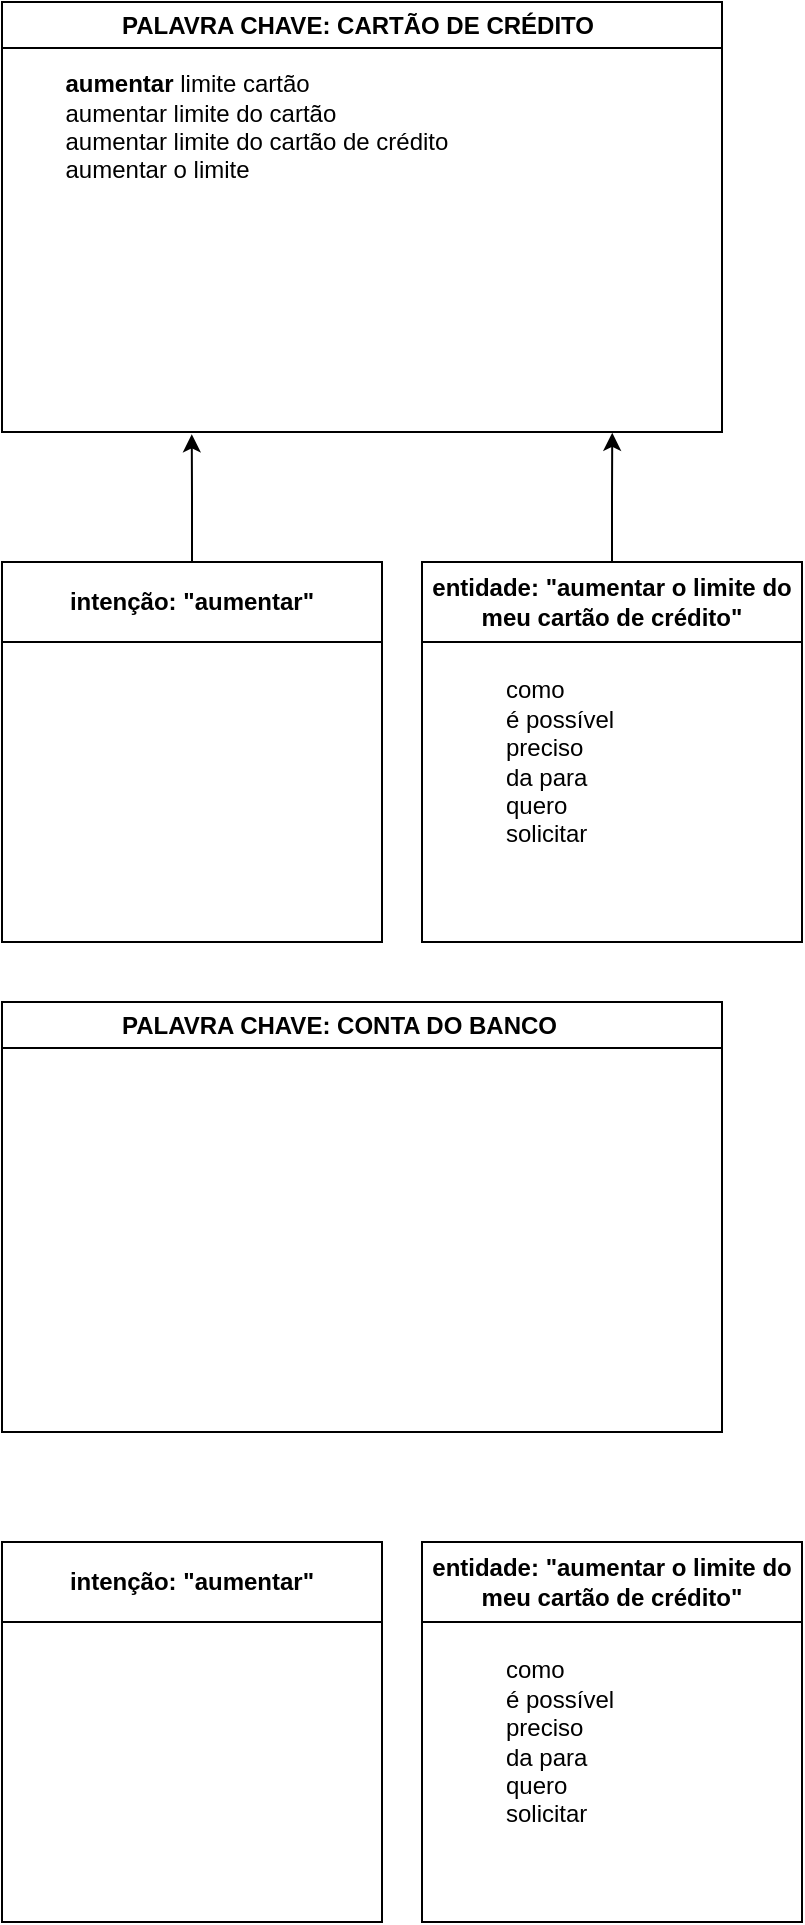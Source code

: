 <mxfile version="21.3.6" type="github">
  <diagram name="Page-1" id="c7558073-3199-34d8-9f00-42111426c3f3">
    <mxGraphModel dx="1434" dy="333" grid="1" gridSize="10" guides="1" tooltips="1" connect="1" arrows="1" fold="1" page="1" pageScale="1" pageWidth="826" pageHeight="1169" background="none" math="0" shadow="0">
      <root>
        <mxCell id="0" />
        <mxCell id="1" parent="0" />
        <mxCell id="VL0ZfdFCA3tK70g8sOQA-100" value="PALAVRA CHAVE: CARTÃO DE CRÉDITO&lt;span style=&quot;white-space: pre;&quot;&gt;&#x9;&lt;/span&gt;" style="swimlane;whiteSpace=wrap;html=1;" vertex="1" parent="1">
          <mxGeometry x="-40" y="10" width="360" height="215" as="geometry" />
        </mxCell>
        <mxCell id="VL0ZfdFCA3tK70g8sOQA-104" value="&lt;div style=&quot;text-align: left;&quot;&gt;&lt;span style=&quot;background-color: initial;&quot;&gt;&lt;b&gt;aumentar &lt;/b&gt;limite cartão&lt;/span&gt;&lt;/div&gt;&lt;div style=&quot;text-align: left;&quot;&gt;&lt;span style=&quot;background-color: initial;&quot;&gt;aumentar limite do cartão&lt;/span&gt;&lt;/div&gt;&lt;div style=&quot;text-align: left;&quot;&gt;&lt;span style=&quot;background-color: initial;&quot;&gt;aumentar limite do cartão de crédito&lt;/span&gt;&lt;/div&gt;&lt;div style=&quot;text-align: left;&quot;&gt;&lt;span style=&quot;background-color: initial;&quot;&gt;aumentar o limite&lt;/span&gt;&lt;/div&gt;&lt;div style=&quot;&quot;&gt;&lt;div style=&quot;text-align: left;&quot;&gt;&lt;span style=&quot;background-color: initial; color: rgb(255, 255, 255); margin: 0px; padding: 0px; box-sizing: border-box;&quot;&gt;&lt;b&gt;Como&lt;/b&gt;&lt;/span&gt;&lt;span style=&quot;background-color: initial; color: rgb(255, 255, 255);&quot;&gt;&amp;nbsp;aumentar o limite do meu cartão de crédito&lt;/span&gt;&lt;/div&gt;&lt;span style=&quot;color: rgb(255, 255, 255); background-color: initial; margin: 0px; padding: 0px; box-sizing: border-box;&quot;&gt;&lt;div style=&quot;text-align: left;&quot;&gt;&lt;span style=&quot;background-color: initial; margin: 0px; padding: 0px; box-sizing: border-box;&quot;&gt;&lt;b&gt;É possível&lt;/b&gt;&lt;/span&gt;&lt;span style=&quot;background-color: initial;&quot;&gt;&amp;nbsp;aumentar o limite do meu cartão de crédito?&lt;/span&gt;&lt;/div&gt;&lt;/span&gt;&lt;span style=&quot;color: rgb(255, 255, 255); background-color: initial; margin: 0px; padding: 0px; box-sizing: border-box;&quot;&gt;&lt;div style=&quot;text-align: left;&quot;&gt;&lt;span style=&quot;background-color: initial; margin: 0px; padding: 0px; box-sizing: border-box;&quot;&gt;&lt;b&gt;Preciso&lt;/b&gt;&lt;/span&gt;&lt;span style=&quot;background-color: initial;&quot;&gt;&lt;b&gt;&amp;nbsp;&lt;/b&gt;aumentar o limite do meu cartão de crédito&lt;/span&gt;&lt;/div&gt;&lt;/span&gt;&lt;span style=&quot;color: rgb(255, 255, 255); background-color: initial; margin: 0px; padding: 0px; box-sizing: border-box;&quot;&gt;&lt;div style=&quot;text-align: left;&quot;&gt;&lt;span style=&quot;background-color: initial; margin: 0px; padding: 0px; box-sizing: border-box;&quot;&gt;&lt;b&gt;Da para&lt;/b&gt;&lt;/span&gt;&lt;span style=&quot;background-color: initial;&quot;&gt;&amp;nbsp;aumentar o limite do cartão de crédito?&lt;/span&gt;&lt;/div&gt;&lt;/span&gt;&lt;span style=&quot;color: rgb(255, 255, 255); background-color: initial; margin: 0px; padding: 0px; box-sizing: border-box;&quot;&gt;&lt;div style=&quot;text-align: left;&quot;&gt;&lt;span style=&quot;background-color: initial; margin: 0px; padding: 0px; box-sizing: border-box;&quot;&gt;&lt;b&gt;Quero&lt;/b&gt;&lt;/span&gt;&lt;span style=&quot;background-color: initial;&quot;&gt;&lt;b&gt;&amp;nbsp;&lt;/b&gt;alterar a senha do meu cartão de crédito&lt;/span&gt;&lt;/div&gt;&lt;div style=&quot;text-align: left;&quot;&gt;&lt;span style=&quot;background-color: initial;&quot;&gt;&lt;b&gt;solicitar &lt;/b&gt;aumento do limite&amp;nbsp;&lt;/span&gt;&lt;/div&gt;&lt;div style=&quot;text-align: left;&quot;&gt;&lt;span style=&quot;background-color: initial;&quot;&gt;&lt;br&gt;&lt;/span&gt;&lt;/div&gt;&lt;/span&gt;&lt;span style=&quot;background-color: initial;&quot;&gt;&lt;br&gt;&lt;/span&gt;&lt;/div&gt;" style="text;html=1;align=center;verticalAlign=middle;resizable=0;points=[];autosize=1;strokeColor=none;fillColor=none;" vertex="1" parent="VL0ZfdFCA3tK70g8sOQA-100">
          <mxGeometry x="20" y="25" width="320" height="190" as="geometry" />
        </mxCell>
        <mxCell id="VL0ZfdFCA3tK70g8sOQA-113" style="edgeStyle=orthogonalEdgeStyle;rounded=0;orthogonalLoop=1;jettySize=auto;html=1;exitX=0.5;exitY=0;exitDx=0;exitDy=0;entryX=0.234;entryY=1.006;entryDx=0;entryDy=0;entryPerimeter=0;" edge="1" parent="1" source="VL0ZfdFCA3tK70g8sOQA-106" target="VL0ZfdFCA3tK70g8sOQA-104">
          <mxGeometry relative="1" as="geometry" />
        </mxCell>
        <mxCell id="VL0ZfdFCA3tK70g8sOQA-106" value="intenção:&amp;nbsp;&quot;aumentar&quot;" style="swimlane;whiteSpace=wrap;html=1;startSize=40;" vertex="1" parent="1">
          <mxGeometry x="-40" y="290" width="190" height="190" as="geometry" />
        </mxCell>
        <mxCell id="VL0ZfdFCA3tK70g8sOQA-107" value="&lt;div style=&quot;text-align: left;&quot;&gt;&lt;br&gt;&lt;/div&gt;" style="text;html=1;align=center;verticalAlign=middle;resizable=0;points=[];autosize=1;strokeColor=none;fillColor=none;" vertex="1" parent="VL0ZfdFCA3tK70g8sOQA-106">
          <mxGeometry x="110" y="50" width="20" height="30" as="geometry" />
        </mxCell>
        <mxCell id="VL0ZfdFCA3tK70g8sOQA-114" style="edgeStyle=orthogonalEdgeStyle;rounded=0;orthogonalLoop=1;jettySize=auto;html=1;entryX=0.891;entryY=1.002;entryDx=0;entryDy=0;entryPerimeter=0;" edge="1" parent="1" source="VL0ZfdFCA3tK70g8sOQA-110" target="VL0ZfdFCA3tK70g8sOQA-104">
          <mxGeometry relative="1" as="geometry" />
        </mxCell>
        <mxCell id="VL0ZfdFCA3tK70g8sOQA-110" value="entidade:&amp;nbsp;&quot;aumentar o limite do meu cartão de crédito&quot;" style="swimlane;whiteSpace=wrap;html=1;startSize=40;" vertex="1" parent="1">
          <mxGeometry x="170" y="290" width="190" height="190" as="geometry" />
        </mxCell>
        <mxCell id="VL0ZfdFCA3tK70g8sOQA-111" value="&lt;div style=&quot;text-align: left;&quot;&gt;&lt;br&gt;&lt;/div&gt;" style="text;html=1;align=center;verticalAlign=middle;resizable=0;points=[];autosize=1;strokeColor=none;fillColor=none;" vertex="1" parent="VL0ZfdFCA3tK70g8sOQA-110">
          <mxGeometry x="110" y="50" width="20" height="30" as="geometry" />
        </mxCell>
        <mxCell id="VL0ZfdFCA3tK70g8sOQA-112" value="como&lt;br&gt;é possível&lt;br&gt;preciso&lt;br&gt;da para&lt;br&gt;quero&lt;br&gt;solicitar&lt;br&gt;" style="text;html=1;align=left;verticalAlign=middle;resizable=0;points=[];autosize=1;strokeColor=none;fillColor=none;" vertex="1" parent="VL0ZfdFCA3tK70g8sOQA-110">
          <mxGeometry x="40" y="50" width="80" height="100" as="geometry" />
        </mxCell>
        <mxCell id="VL0ZfdFCA3tK70g8sOQA-115" value="PALAVRA CHAVE: CONTA DO BANCO&lt;span style=&quot;white-space: pre;&quot;&gt;&#x9;&lt;/span&gt;" style="swimlane;whiteSpace=wrap;html=1;startSize=23;" vertex="1" parent="1">
          <mxGeometry x="-40" y="510" width="360" height="215" as="geometry" />
        </mxCell>
        <mxCell id="VL0ZfdFCA3tK70g8sOQA-116" value="&lt;div style=&quot;&quot;&gt;&lt;ul style=&quot;margin: 1.5em 0px 1.5em 2em; padding: 0px; box-sizing: border-box; list-style: none; color: rgb(255, 255, 255);&quot;&gt;&lt;li style=&quot;margin: 0.25em 0px; padding: 0px; box-sizing: border-box; list-style-type: disc;&quot;&gt;Trocar a senha&lt;/li&gt;&lt;li style=&quot;margin: 0.25em 0px; padding: 0px; box-sizing: border-box; list-style-type: disc;&quot;&gt;Trocar a senha da conta&lt;/li&gt;&lt;li style=&quot;margin: 0.25em 0px; padding: 0px; box-sizing: border-box; list-style-type: disc;&quot;&gt;Trocar a senha do aplicativo&lt;/li&gt;&lt;li style=&quot;margin: 0.25em 0px; padding: 0px; box-sizing: border-box; list-style-type: disc;&quot;&gt;quero trocar a senha&amp;nbsp;&lt;/li&gt;&lt;li style=&quot;margin: 0.25em 0px; padding: 0px; box-sizing: border-box; list-style-type: disc;&quot;&gt;alterar a senha&lt;/li&gt;&lt;li style=&quot;margin: 0.25em 0px; padding: 0px; box-sizing: border-box; list-style-type: disc;&quot;&gt;&lt;br&gt;&lt;/li&gt;&lt;/ul&gt;&lt;/div&gt;" style="text;html=1;align=left;verticalAlign=middle;resizable=0;points=[];autosize=1;strokeColor=none;fillColor=none;" vertex="1" parent="VL0ZfdFCA3tK70g8sOQA-115">
          <mxGeometry x="20" y="10" width="200" height="150" as="geometry" />
        </mxCell>
        <mxCell id="VL0ZfdFCA3tK70g8sOQA-118" value="intenção:&amp;nbsp;&quot;aumentar&quot;" style="swimlane;whiteSpace=wrap;html=1;startSize=40;" vertex="1" parent="1">
          <mxGeometry x="-40" y="780" width="190" height="190" as="geometry" />
        </mxCell>
        <mxCell id="VL0ZfdFCA3tK70g8sOQA-119" value="&lt;div style=&quot;text-align: left;&quot;&gt;&lt;br&gt;&lt;/div&gt;" style="text;html=1;align=center;verticalAlign=middle;resizable=0;points=[];autosize=1;strokeColor=none;fillColor=none;" vertex="1" parent="VL0ZfdFCA3tK70g8sOQA-118">
          <mxGeometry x="110" y="50" width="20" height="30" as="geometry" />
        </mxCell>
        <mxCell id="VL0ZfdFCA3tK70g8sOQA-121" value="entidade:&amp;nbsp;&quot;aumentar o limite do meu cartão de crédito&quot;" style="swimlane;whiteSpace=wrap;html=1;startSize=40;" vertex="1" parent="1">
          <mxGeometry x="170" y="780" width="190" height="190" as="geometry" />
        </mxCell>
        <mxCell id="VL0ZfdFCA3tK70g8sOQA-122" value="&lt;div style=&quot;text-align: left;&quot;&gt;&lt;br&gt;&lt;/div&gt;" style="text;html=1;align=center;verticalAlign=middle;resizable=0;points=[];autosize=1;strokeColor=none;fillColor=none;" vertex="1" parent="VL0ZfdFCA3tK70g8sOQA-121">
          <mxGeometry x="110" y="50" width="20" height="30" as="geometry" />
        </mxCell>
        <mxCell id="VL0ZfdFCA3tK70g8sOQA-123" value="como&lt;br&gt;é possível&lt;br&gt;preciso&lt;br&gt;da para&lt;br&gt;quero&lt;br&gt;solicitar&lt;br&gt;" style="text;html=1;align=left;verticalAlign=middle;resizable=0;points=[];autosize=1;strokeColor=none;fillColor=none;" vertex="1" parent="VL0ZfdFCA3tK70g8sOQA-121">
          <mxGeometry x="40" y="50" width="80" height="100" as="geometry" />
        </mxCell>
      </root>
    </mxGraphModel>
  </diagram>
</mxfile>
